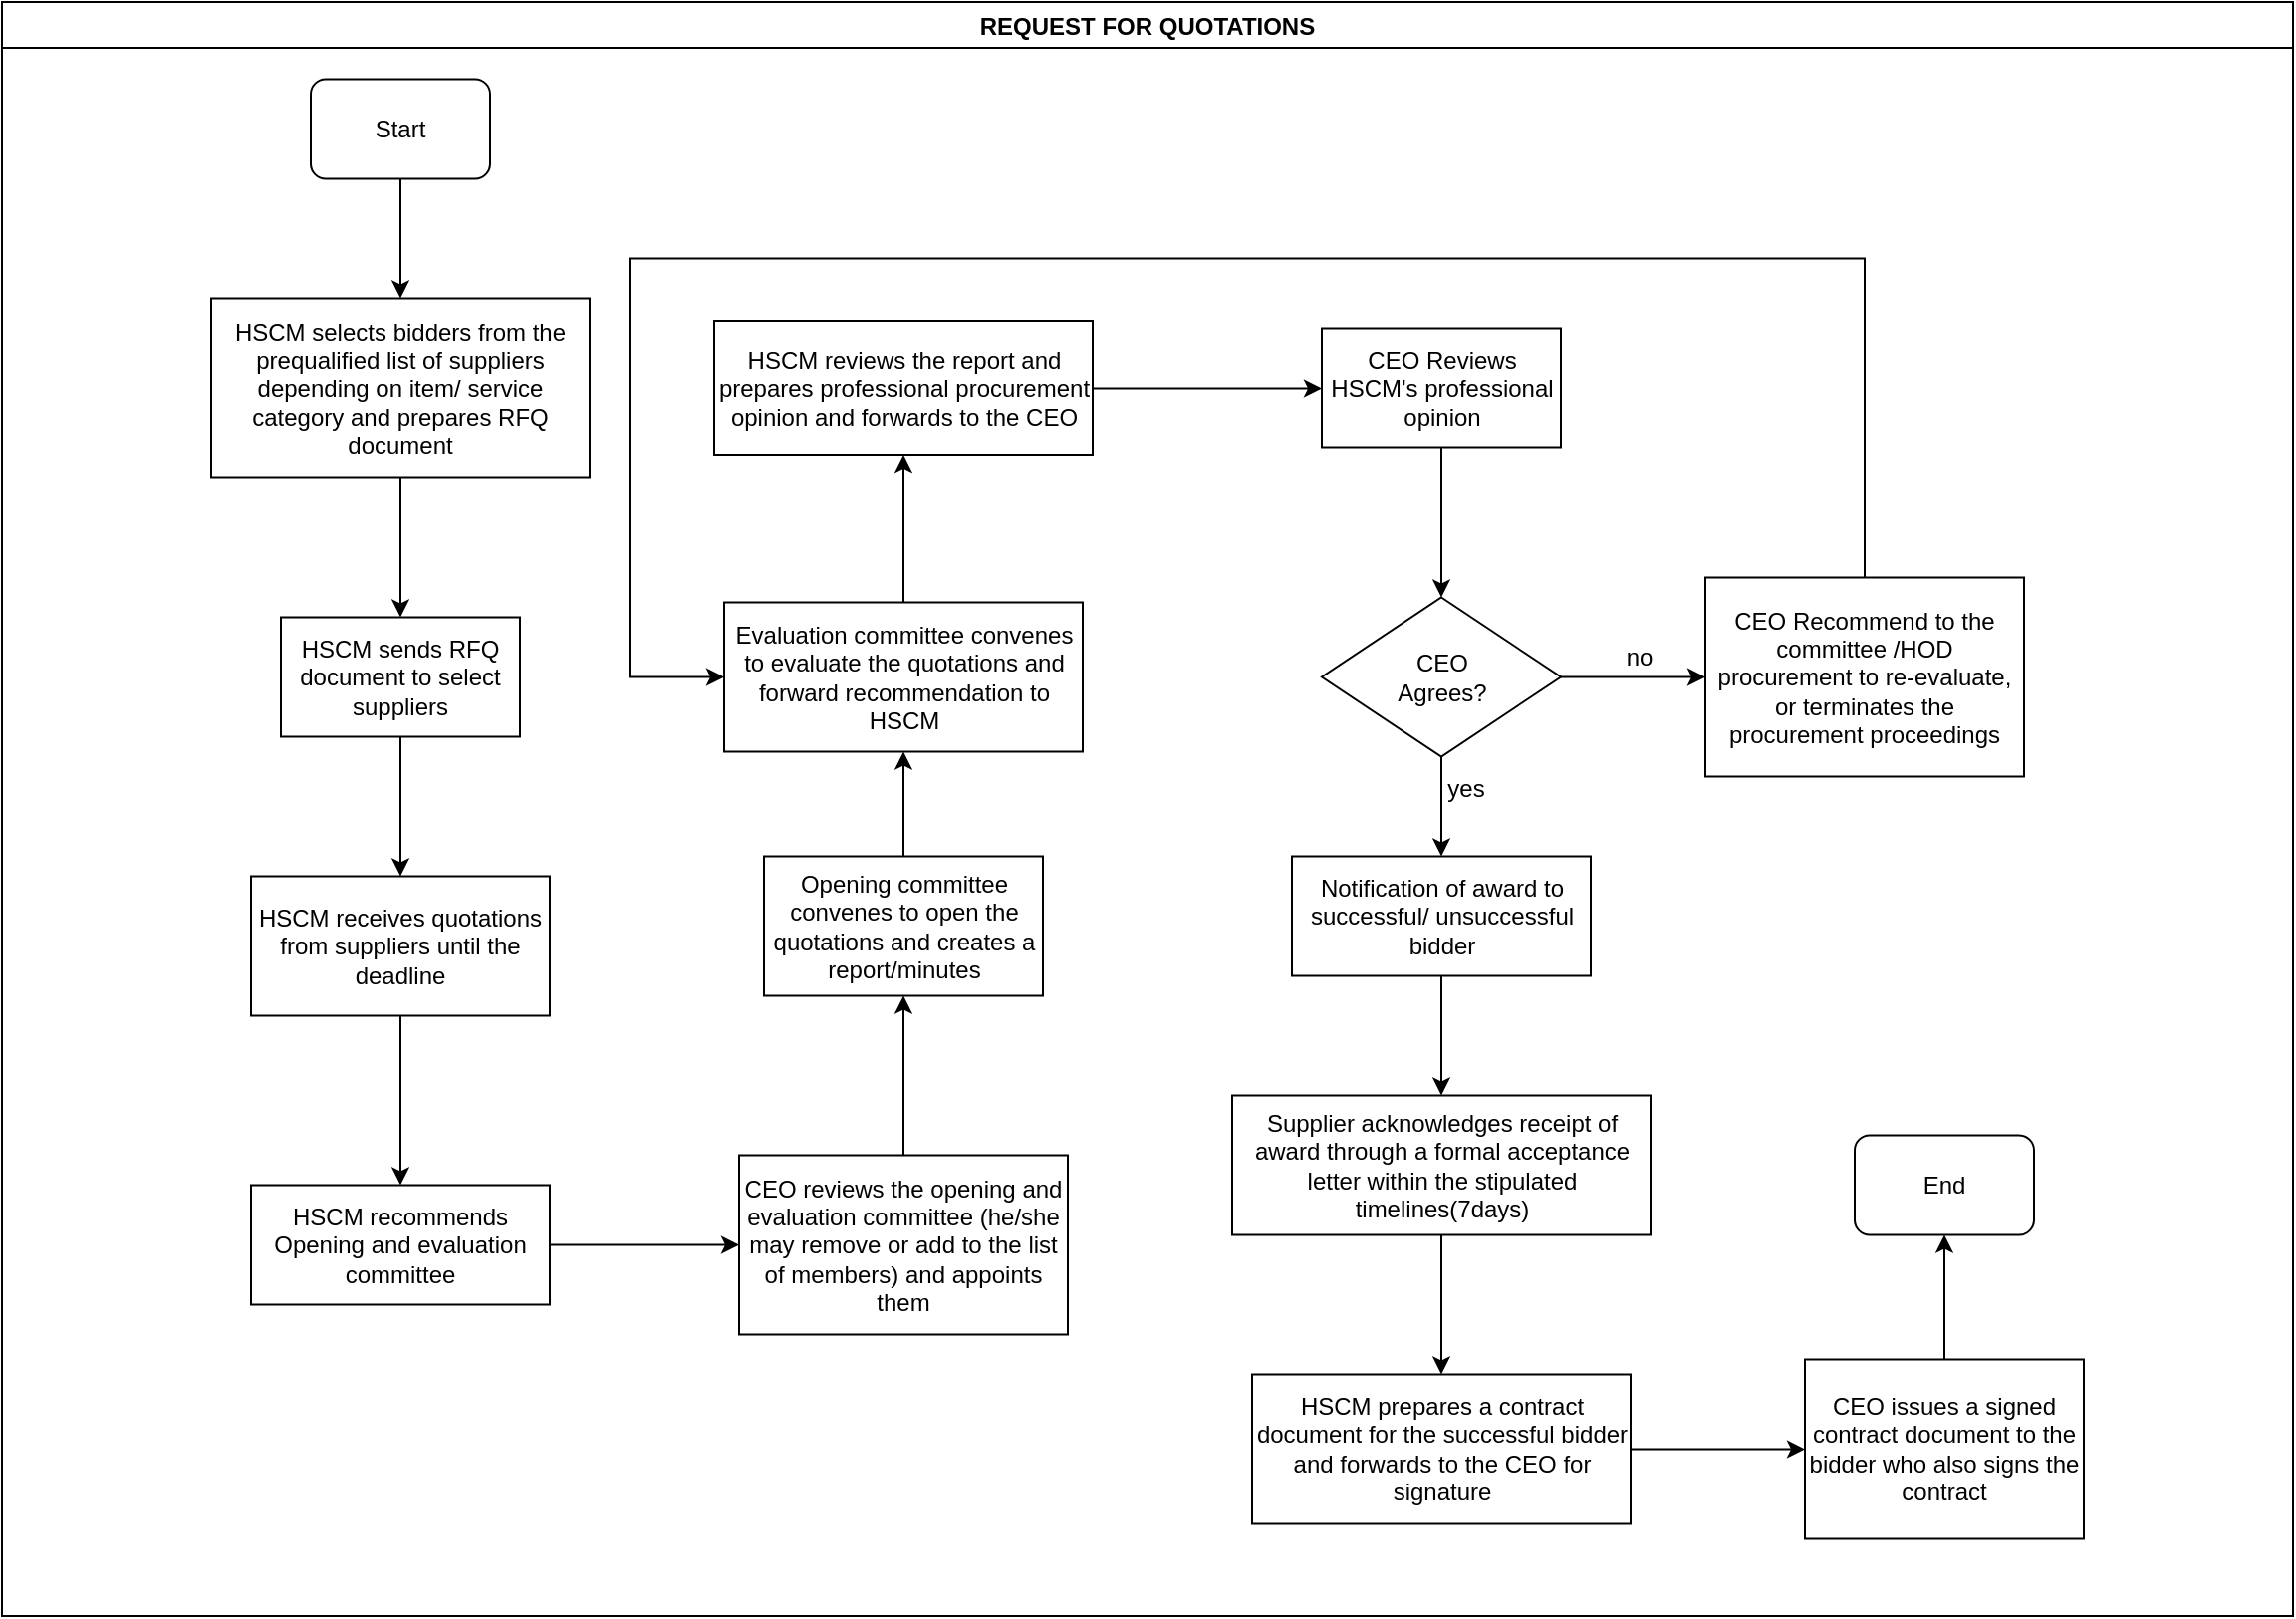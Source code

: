 <mxfile version="14.0.0" type="github">
  <diagram id="fsbPfr0Y3mRUSinZ5bUh" name="Page-1">
    <mxGraphModel dx="1038" dy="547" grid="1" gridSize="10" guides="1" tooltips="1" connect="1" arrows="1" fold="1" page="1" pageScale="1" pageWidth="1169" pageHeight="827" math="0" shadow="0">
      <root>
        <mxCell id="0" />
        <mxCell id="1" parent="0" />
        <mxCell id="i7_GnAH0jeQ_wQszvWaU-1" value="REQUEST FOR QUOTATIONS" style="swimlane;" vertex="1" parent="1">
          <mxGeometry x="10" y="10" width="1150" height="810" as="geometry" />
        </mxCell>
        <mxCell id="i7_GnAH0jeQ_wQszvWaU-2" value="Start" style="rounded=1;whiteSpace=wrap;html=1;" vertex="1" parent="i7_GnAH0jeQ_wQszvWaU-1">
          <mxGeometry x="155" y="38.75" width="90" height="50" as="geometry" />
        </mxCell>
        <mxCell id="i7_GnAH0jeQ_wQszvWaU-3" value="HSCM selects bidders from the prequalified list of suppliers depending on item/ service category and prepares RFQ document" style="rounded=0;whiteSpace=wrap;html=1;" vertex="1" parent="i7_GnAH0jeQ_wQszvWaU-1">
          <mxGeometry x="105" y="148.75" width="190" height="90" as="geometry" />
        </mxCell>
        <mxCell id="i7_GnAH0jeQ_wQszvWaU-4" value="" style="edgeStyle=orthogonalEdgeStyle;rounded=0;orthogonalLoop=1;jettySize=auto;html=1;entryX=0.5;entryY=0;entryDx=0;entryDy=0;" edge="1" parent="i7_GnAH0jeQ_wQszvWaU-1" source="i7_GnAH0jeQ_wQszvWaU-2" target="i7_GnAH0jeQ_wQszvWaU-3">
          <mxGeometry relative="1" as="geometry">
            <mxPoint x="200" y="163.75" as="targetPoint" />
          </mxGeometry>
        </mxCell>
        <mxCell id="i7_GnAH0jeQ_wQszvWaU-5" value="HSCM sends RFQ document to select suppliers" style="whiteSpace=wrap;html=1;rounded=0;" vertex="1" parent="i7_GnAH0jeQ_wQszvWaU-1">
          <mxGeometry x="140" y="308.75" width="120" height="60" as="geometry" />
        </mxCell>
        <mxCell id="i7_GnAH0jeQ_wQszvWaU-6" value="" style="edgeStyle=orthogonalEdgeStyle;rounded=0;orthogonalLoop=1;jettySize=auto;html=1;" edge="1" parent="i7_GnAH0jeQ_wQszvWaU-1" source="i7_GnAH0jeQ_wQszvWaU-3" target="i7_GnAH0jeQ_wQszvWaU-5">
          <mxGeometry relative="1" as="geometry" />
        </mxCell>
        <mxCell id="i7_GnAH0jeQ_wQszvWaU-7" value="Opening committee convenes to open the quotations and creates a report/minutes" style="whiteSpace=wrap;html=1;rounded=0;" vertex="1" parent="i7_GnAH0jeQ_wQszvWaU-1">
          <mxGeometry x="382.5" y="428.75" width="140" height="70" as="geometry" />
        </mxCell>
        <mxCell id="i7_GnAH0jeQ_wQszvWaU-8" value="Evaluation committee convenes to evaluate the quotations and forward recommendation to HSCM" style="whiteSpace=wrap;html=1;rounded=0;" vertex="1" parent="i7_GnAH0jeQ_wQszvWaU-1">
          <mxGeometry x="362.5" y="301.25" width="180" height="75" as="geometry" />
        </mxCell>
        <mxCell id="i7_GnAH0jeQ_wQszvWaU-9" value="" style="edgeStyle=orthogonalEdgeStyle;rounded=0;orthogonalLoop=1;jettySize=auto;html=1;" edge="1" parent="i7_GnAH0jeQ_wQszvWaU-1" source="i7_GnAH0jeQ_wQszvWaU-7" target="i7_GnAH0jeQ_wQszvWaU-8">
          <mxGeometry relative="1" as="geometry" />
        </mxCell>
        <mxCell id="i7_GnAH0jeQ_wQszvWaU-10" value="HSCM reviews the report and prepares professional procurement opinion and forwards to the CEO" style="whiteSpace=wrap;html=1;rounded=0;" vertex="1" parent="i7_GnAH0jeQ_wQszvWaU-1">
          <mxGeometry x="357.5" y="160" width="190" height="67.5" as="geometry" />
        </mxCell>
        <mxCell id="i7_GnAH0jeQ_wQszvWaU-11" value="" style="edgeStyle=orthogonalEdgeStyle;rounded=0;orthogonalLoop=1;jettySize=auto;html=1;" edge="1" parent="i7_GnAH0jeQ_wQszvWaU-1" source="i7_GnAH0jeQ_wQszvWaU-8" target="i7_GnAH0jeQ_wQszvWaU-10">
          <mxGeometry relative="1" as="geometry" />
        </mxCell>
        <mxCell id="i7_GnAH0jeQ_wQszvWaU-12" value="&lt;div&gt;CEO &lt;br&gt;&lt;/div&gt;&lt;div&gt;Agrees?&lt;/div&gt;" style="rhombus;whiteSpace=wrap;html=1;rounded=0;" vertex="1" parent="i7_GnAH0jeQ_wQszvWaU-1">
          <mxGeometry x="662.5" y="298.75" width="120" height="80" as="geometry" />
        </mxCell>
        <mxCell id="i7_GnAH0jeQ_wQszvWaU-13" value="Notification of award to successful/ unsuccessful bidder" style="whiteSpace=wrap;html=1;rounded=0;" vertex="1" parent="i7_GnAH0jeQ_wQszvWaU-1">
          <mxGeometry x="647.5" y="428.75" width="150" height="60" as="geometry" />
        </mxCell>
        <mxCell id="i7_GnAH0jeQ_wQszvWaU-14" value="" style="edgeStyle=orthogonalEdgeStyle;rounded=0;orthogonalLoop=1;jettySize=auto;html=1;" edge="1" parent="i7_GnAH0jeQ_wQszvWaU-1" source="i7_GnAH0jeQ_wQszvWaU-12" target="i7_GnAH0jeQ_wQszvWaU-13">
          <mxGeometry relative="1" as="geometry" />
        </mxCell>
        <mxCell id="i7_GnAH0jeQ_wQszvWaU-15" value="yes" style="text;html=1;strokeColor=none;fillColor=none;align=center;verticalAlign=middle;whiteSpace=wrap;rounded=0;" vertex="1" parent="i7_GnAH0jeQ_wQszvWaU-1">
          <mxGeometry x="715" y="384.75" width="40" height="20" as="geometry" />
        </mxCell>
        <mxCell id="i7_GnAH0jeQ_wQszvWaU-16" value="Supplier acknowledges receipt of award through a formal acceptance letter within the stipulated timelines(7days)" style="whiteSpace=wrap;html=1;rounded=0;" vertex="1" parent="i7_GnAH0jeQ_wQszvWaU-1">
          <mxGeometry x="617.5" y="548.75" width="210" height="70" as="geometry" />
        </mxCell>
        <mxCell id="i7_GnAH0jeQ_wQszvWaU-17" value="" style="edgeStyle=orthogonalEdgeStyle;rounded=0;orthogonalLoop=1;jettySize=auto;html=1;" edge="1" parent="i7_GnAH0jeQ_wQszvWaU-1" source="i7_GnAH0jeQ_wQszvWaU-13" target="i7_GnAH0jeQ_wQszvWaU-16">
          <mxGeometry relative="1" as="geometry" />
        </mxCell>
        <mxCell id="i7_GnAH0jeQ_wQszvWaU-18" value="HSCM prepares a contract document for the successful bidder and forwards to the CEO for signature" style="whiteSpace=wrap;html=1;rounded=0;" vertex="1" parent="i7_GnAH0jeQ_wQszvWaU-1">
          <mxGeometry x="627.5" y="688.75" width="190" height="75" as="geometry" />
        </mxCell>
        <mxCell id="i7_GnAH0jeQ_wQszvWaU-19" value="" style="edgeStyle=orthogonalEdgeStyle;rounded=0;orthogonalLoop=1;jettySize=auto;html=1;" edge="1" parent="i7_GnAH0jeQ_wQszvWaU-1" source="i7_GnAH0jeQ_wQszvWaU-16" target="i7_GnAH0jeQ_wQszvWaU-18">
          <mxGeometry relative="1" as="geometry" />
        </mxCell>
        <mxCell id="i7_GnAH0jeQ_wQszvWaU-20" value="CEO issues a signed contract document to the bidder who also signs the contract" style="whiteSpace=wrap;html=1;rounded=0;" vertex="1" parent="i7_GnAH0jeQ_wQszvWaU-1">
          <mxGeometry x="905" y="681.25" width="140" height="90" as="geometry" />
        </mxCell>
        <mxCell id="i7_GnAH0jeQ_wQszvWaU-21" value="" style="edgeStyle=orthogonalEdgeStyle;rounded=0;orthogonalLoop=1;jettySize=auto;html=1;" edge="1" parent="i7_GnAH0jeQ_wQszvWaU-1" source="i7_GnAH0jeQ_wQszvWaU-18" target="i7_GnAH0jeQ_wQszvWaU-20">
          <mxGeometry relative="1" as="geometry" />
        </mxCell>
        <mxCell id="i7_GnAH0jeQ_wQszvWaU-22" value="End" style="rounded=1;whiteSpace=wrap;html=1;" vertex="1" parent="i7_GnAH0jeQ_wQszvWaU-1">
          <mxGeometry x="930" y="568.75" width="90" height="50" as="geometry" />
        </mxCell>
        <mxCell id="i7_GnAH0jeQ_wQszvWaU-23" value="" style="edgeStyle=orthogonalEdgeStyle;rounded=0;orthogonalLoop=1;jettySize=auto;html=1;entryX=0.5;entryY=1;entryDx=0;entryDy=0;" edge="1" parent="i7_GnAH0jeQ_wQszvWaU-1" source="i7_GnAH0jeQ_wQszvWaU-20" target="i7_GnAH0jeQ_wQszvWaU-22">
          <mxGeometry relative="1" as="geometry">
            <mxPoint x="975" y="596.25" as="targetPoint" />
          </mxGeometry>
        </mxCell>
        <mxCell id="i7_GnAH0jeQ_wQszvWaU-24" value="" style="edgeStyle=orthogonalEdgeStyle;rounded=0;orthogonalLoop=1;jettySize=auto;html=1;" edge="1" parent="1" source="i7_GnAH0jeQ_wQszvWaU-25" target="i7_GnAH0jeQ_wQszvWaU-28">
          <mxGeometry relative="1" as="geometry" />
        </mxCell>
        <mxCell id="i7_GnAH0jeQ_wQszvWaU-25" value="HSCM receives quotations from suppliers until the deadline" style="whiteSpace=wrap;html=1;rounded=0;" vertex="1" parent="1">
          <mxGeometry x="135" y="448.75" width="150" height="70" as="geometry" />
        </mxCell>
        <mxCell id="i7_GnAH0jeQ_wQszvWaU-26" value="" style="edgeStyle=orthogonalEdgeStyle;rounded=0;orthogonalLoop=1;jettySize=auto;html=1;" edge="1" parent="1" source="i7_GnAH0jeQ_wQszvWaU-5" target="i7_GnAH0jeQ_wQszvWaU-25">
          <mxGeometry relative="1" as="geometry" />
        </mxCell>
        <mxCell id="i7_GnAH0jeQ_wQszvWaU-27" value="" style="edgeStyle=orthogonalEdgeStyle;rounded=0;orthogonalLoop=1;jettySize=auto;html=1;" edge="1" parent="1" source="i7_GnAH0jeQ_wQszvWaU-28" target="i7_GnAH0jeQ_wQszvWaU-30">
          <mxGeometry relative="1" as="geometry" />
        </mxCell>
        <mxCell id="i7_GnAH0jeQ_wQszvWaU-28" value="HSCM recommends Opening and evaluation committee" style="whiteSpace=wrap;html=1;rounded=0;" vertex="1" parent="1">
          <mxGeometry x="135" y="603.75" width="150" height="60" as="geometry" />
        </mxCell>
        <mxCell id="i7_GnAH0jeQ_wQszvWaU-29" value="" style="edgeStyle=orthogonalEdgeStyle;rounded=0;orthogonalLoop=1;jettySize=auto;html=1;" edge="1" parent="1" source="i7_GnAH0jeQ_wQszvWaU-30" target="i7_GnAH0jeQ_wQszvWaU-7">
          <mxGeometry relative="1" as="geometry" />
        </mxCell>
        <mxCell id="i7_GnAH0jeQ_wQszvWaU-30" value="CEO reviews the opening and evaluation committee (he/she may remove or add to the list of members) and appoints them" style="whiteSpace=wrap;html=1;rounded=0;" vertex="1" parent="1">
          <mxGeometry x="380" y="588.75" width="165" height="90" as="geometry" />
        </mxCell>
        <mxCell id="i7_GnAH0jeQ_wQszvWaU-31" value="" style="edgeStyle=orthogonalEdgeStyle;rounded=0;orthogonalLoop=1;jettySize=auto;html=1;" edge="1" parent="1" source="i7_GnAH0jeQ_wQszvWaU-32" target="i7_GnAH0jeQ_wQszvWaU-12">
          <mxGeometry relative="1" as="geometry" />
        </mxCell>
        <mxCell id="i7_GnAH0jeQ_wQszvWaU-32" value="CEO Reviews HSCM&#39;s professional opinion" style="whiteSpace=wrap;html=1;rounded=0;" vertex="1" parent="1">
          <mxGeometry x="672.5" y="173.75" width="120" height="60" as="geometry" />
        </mxCell>
        <mxCell id="i7_GnAH0jeQ_wQszvWaU-33" value="" style="edgeStyle=orthogonalEdgeStyle;rounded=0;orthogonalLoop=1;jettySize=auto;html=1;" edge="1" parent="1" source="i7_GnAH0jeQ_wQszvWaU-10" target="i7_GnAH0jeQ_wQszvWaU-32">
          <mxGeometry relative="1" as="geometry" />
        </mxCell>
        <mxCell id="i7_GnAH0jeQ_wQszvWaU-34" value="" style="edgeStyle=orthogonalEdgeStyle;rounded=0;orthogonalLoop=1;jettySize=auto;html=1;entryX=0;entryY=0.5;entryDx=0;entryDy=0;exitX=0.5;exitY=0;exitDx=0;exitDy=0;" edge="1" parent="1" source="i7_GnAH0jeQ_wQszvWaU-35" target="i7_GnAH0jeQ_wQszvWaU-8">
          <mxGeometry relative="1" as="geometry">
            <mxPoint x="945" y="198.75" as="targetPoint" />
            <Array as="points">
              <mxPoint x="945" y="138.75" />
              <mxPoint x="325" y="138.75" />
              <mxPoint x="325" y="348.75" />
            </Array>
          </mxGeometry>
        </mxCell>
        <mxCell id="i7_GnAH0jeQ_wQszvWaU-35" value="CEO Recommend to the committee /HOD procurement to re-evaluate, or terminates the procurement proceedings" style="whiteSpace=wrap;html=1;rounded=0;" vertex="1" parent="1">
          <mxGeometry x="865" y="298.75" width="160" height="100" as="geometry" />
        </mxCell>
        <mxCell id="i7_GnAH0jeQ_wQszvWaU-36" value="" style="edgeStyle=orthogonalEdgeStyle;rounded=0;orthogonalLoop=1;jettySize=auto;html=1;" edge="1" parent="1" source="i7_GnAH0jeQ_wQszvWaU-12" target="i7_GnAH0jeQ_wQszvWaU-35">
          <mxGeometry relative="1" as="geometry" />
        </mxCell>
        <mxCell id="i7_GnAH0jeQ_wQszvWaU-37" value="no" style="text;html=1;strokeColor=none;fillColor=none;align=center;verticalAlign=middle;whiteSpace=wrap;rounded=0;" vertex="1" parent="1">
          <mxGeometry x="812" y="328.75" width="40" height="20" as="geometry" />
        </mxCell>
      </root>
    </mxGraphModel>
  </diagram>
</mxfile>
